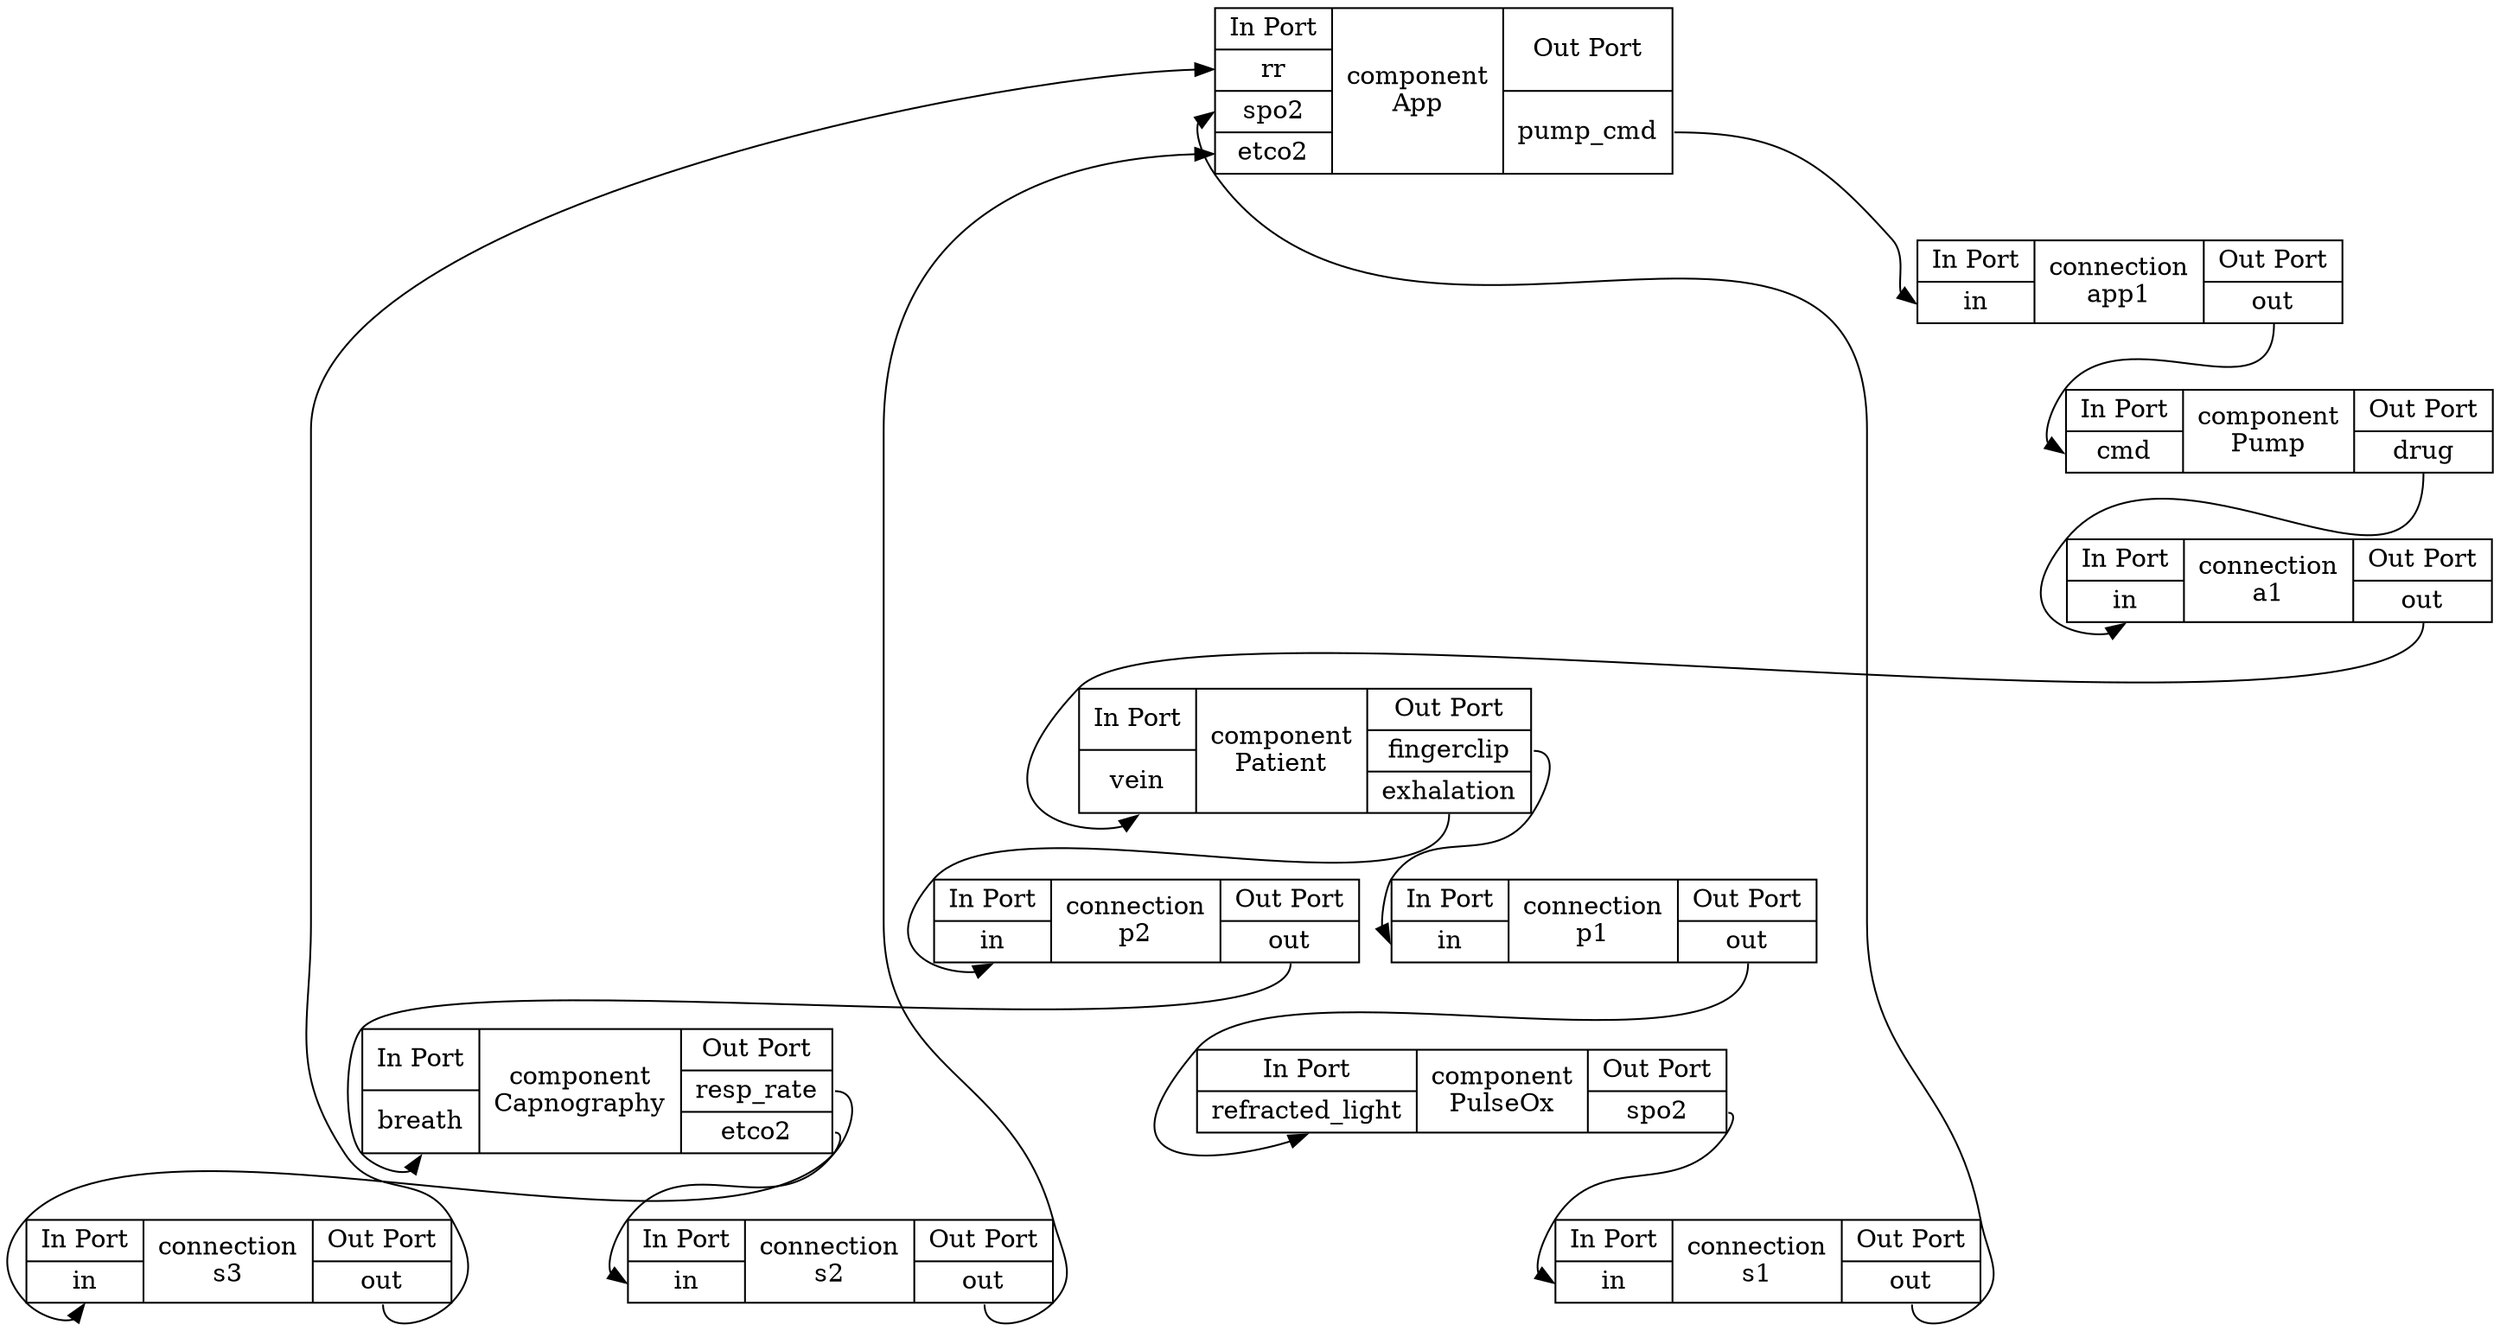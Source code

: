 digraph "component:$$AWAS#PCAModelFlow" {

  rankdir=TB

   "component:$$AWAS$PCAModelFlow#App" [label="{In Port|<rr>rr|<spo2>spo2|<etco2>etco2} |component\nApp|{Out Port|<pump_cmd>pump_cmd} ",  shape="record"] 
   "component:$$AWAS$PCAModelFlow#Capnography" [label="{In Port|<breath>breath} |component\nCapnography|{Out Port|<resp_rate>resp_rate|<etco2>etco2} ",  shape="record"] 
   "component:$$AWAS$PCAModelFlow#Patient" [label="{In Port|<vein>vein} |component\nPatient|{Out Port|<fingerclip>fingerclip|<exhalation>exhalation} ",  shape="record"] 
   "component:$$AWAS$PCAModelFlow#PulseOx" [label="{In Port|<refracted_light>refracted_light} |component\nPulseOx|{Out Port|<spo2>spo2} ",  shape="record"] 
   "component:$$AWAS$PCAModelFlow#Pump" [label="{In Port|<cmd>cmd} |component\nPump|{Out Port|<drug>drug} ",  shape="record"] 
   "connection:$$AWAS$PCAModelFlow#a1" [label="{In Port|<in>in} |connection\na1|{Out Port|<out>out} ",  shape="record"] 
   "connection:$$AWAS$PCAModelFlow#app1" [label="{In Port|<in>in} |connection\napp1|{Out Port|<out>out} ",  shape="record"] 
   "connection:$$AWAS$PCAModelFlow#p1" [label="{In Port|<in>in} |connection\np1|{Out Port|<out>out} ",  shape="record"] 
   "connection:$$AWAS$PCAModelFlow#p2" [label="{In Port|<in>in} |connection\np2|{Out Port|<out>out} ",  shape="record"] 
   "connection:$$AWAS$PCAModelFlow#s1" [label="{In Port|<in>in} |connection\ns1|{Out Port|<out>out} ",  shape="record"] 
   "connection:$$AWAS$PCAModelFlow#s2" [label="{In Port|<in>in} |connection\ns2|{Out Port|<out>out} ",  shape="record"] 
   "connection:$$AWAS$PCAModelFlow#s3" [label="{In Port|<in>in} |connection\ns3|{Out Port|<out>out} ",  shape="record"] 

   "component:$$AWAS$PCAModelFlow#App" -> "connection:$$AWAS$PCAModelFlow#app1" [headport=in, tailport=pump_cmd] 
   "component:$$AWAS$PCAModelFlow#Capnography" -> "connection:$$AWAS$PCAModelFlow#s2" [headport=in, tailport=etco2] 
   "component:$$AWAS$PCAModelFlow#Capnography" -> "connection:$$AWAS$PCAModelFlow#s3" [headport=in, tailport=resp_rate] 
   "component:$$AWAS$PCAModelFlow#Patient" -> "connection:$$AWAS$PCAModelFlow#p1" [headport=in, tailport=fingerclip] 
   "component:$$AWAS$PCAModelFlow#Patient" -> "connection:$$AWAS$PCAModelFlow#p2" [headport=in, tailport=exhalation] 
   "component:$$AWAS$PCAModelFlow#PulseOx" -> "connection:$$AWAS$PCAModelFlow#s1" [headport=in, tailport=spo2] 
   "component:$$AWAS$PCAModelFlow#Pump" -> "connection:$$AWAS$PCAModelFlow#a1" [headport=in, tailport=drug] 
   "connection:$$AWAS$PCAModelFlow#a1" -> "component:$$AWAS$PCAModelFlow#Patient" [headport=vein, tailport=out] 
   "connection:$$AWAS$PCAModelFlow#app1" -> "component:$$AWAS$PCAModelFlow#Pump" [headport=cmd, tailport=out] 
   "connection:$$AWAS$PCAModelFlow#p1" -> "component:$$AWAS$PCAModelFlow#PulseOx" [headport=refracted_light, tailport=out] 
   "connection:$$AWAS$PCAModelFlow#p2" -> "component:$$AWAS$PCAModelFlow#Capnography" [headport=breath, tailport=out] 
   "connection:$$AWAS$PCAModelFlow#s1" -> "component:$$AWAS$PCAModelFlow#App" [headport=spo2, tailport=out] 
   "connection:$$AWAS$PCAModelFlow#s2" -> "component:$$AWAS$PCAModelFlow#App" [headport=etco2, tailport=out] 
   "connection:$$AWAS$PCAModelFlow#s3" -> "component:$$AWAS$PCAModelFlow#App" [headport=rr, tailport=out] 

}